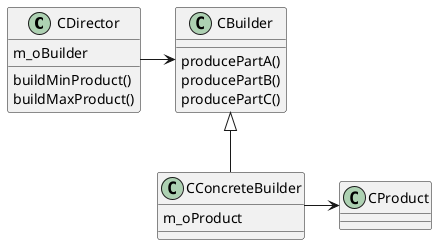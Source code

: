 
@startuml
class CDirector{
	m_oBuilder
	buildMinProduct()
	buildMaxProduct()
}

class CProduct{
}

class CBuilder{
	producePartA()
	producePartB()
	producePartC()
}

class CConcreteBuilder{
	m_oProduct
}

CBuilder <|-- CConcreteBuilder
CConcreteBuilder -> CProduct
CDirector -> CBuilder

@enduml